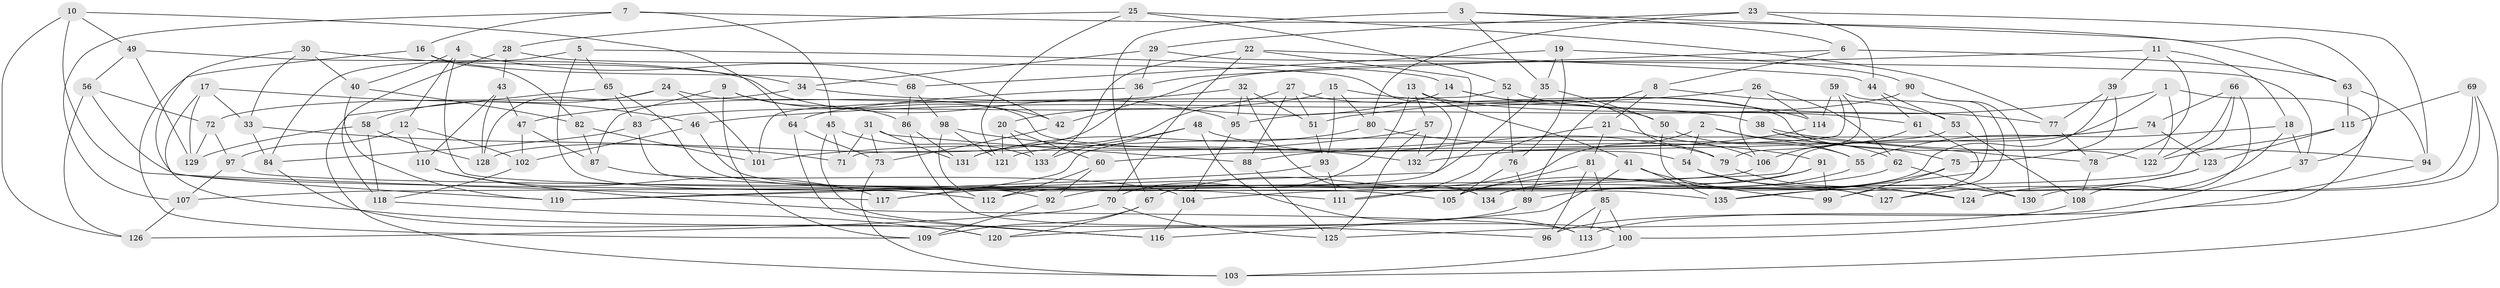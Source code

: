 // Generated by graph-tools (version 1.1) at 2025/26/03/09/25 03:26:56]
// undirected, 135 vertices, 270 edges
graph export_dot {
graph [start="1"]
  node [color=gray90,style=filled];
  1;
  2;
  3;
  4;
  5;
  6;
  7;
  8;
  9;
  10;
  11;
  12;
  13;
  14;
  15;
  16;
  17;
  18;
  19;
  20;
  21;
  22;
  23;
  24;
  25;
  26;
  27;
  28;
  29;
  30;
  31;
  32;
  33;
  34;
  35;
  36;
  37;
  38;
  39;
  40;
  41;
  42;
  43;
  44;
  45;
  46;
  47;
  48;
  49;
  50;
  51;
  52;
  53;
  54;
  55;
  56;
  57;
  58;
  59;
  60;
  61;
  62;
  63;
  64;
  65;
  66;
  67;
  68;
  69;
  70;
  71;
  72;
  73;
  74;
  75;
  76;
  77;
  78;
  79;
  80;
  81;
  82;
  83;
  84;
  85;
  86;
  87;
  88;
  89;
  90;
  91;
  92;
  93;
  94;
  95;
  96;
  97;
  98;
  99;
  100;
  101;
  102;
  103;
  104;
  105;
  106;
  107;
  108;
  109;
  110;
  111;
  112;
  113;
  114;
  115;
  116;
  117;
  118;
  119;
  120;
  121;
  122;
  123;
  124;
  125;
  126;
  127;
  128;
  129;
  130;
  131;
  132;
  133;
  134;
  135;
  1 -- 122;
  1 -- 51;
  1 -- 107;
  1 -- 100;
  2 -- 67;
  2 -- 62;
  2 -- 55;
  2 -- 54;
  3 -- 63;
  3 -- 6;
  3 -- 35;
  3 -- 67;
  4 -- 42;
  4 -- 40;
  4 -- 12;
  4 -- 135;
  5 -- 92;
  5 -- 14;
  5 -- 65;
  5 -- 84;
  6 -- 63;
  6 -- 8;
  6 -- 36;
  7 -- 45;
  7 -- 37;
  7 -- 107;
  7 -- 16;
  8 -- 21;
  8 -- 53;
  8 -- 89;
  9 -- 87;
  9 -- 109;
  9 -- 86;
  9 -- 42;
  10 -- 64;
  10 -- 117;
  10 -- 126;
  10 -- 49;
  11 -- 42;
  11 -- 39;
  11 -- 78;
  11 -- 18;
  12 -- 110;
  12 -- 97;
  12 -- 102;
  13 -- 70;
  13 -- 57;
  13 -- 41;
  13 -- 61;
  14 -- 79;
  14 -- 50;
  14 -- 20;
  15 -- 93;
  15 -- 114;
  15 -- 83;
  15 -- 80;
  16 -- 82;
  16 -- 109;
  16 -- 68;
  17 -- 96;
  17 -- 33;
  17 -- 46;
  17 -- 129;
  18 -- 55;
  18 -- 124;
  18 -- 37;
  19 -- 90;
  19 -- 76;
  19 -- 35;
  19 -- 68;
  20 -- 133;
  20 -- 60;
  20 -- 121;
  21 -- 81;
  21 -- 111;
  21 -- 106;
  22 -- 44;
  22 -- 92;
  22 -- 133;
  22 -- 70;
  23 -- 80;
  23 -- 94;
  23 -- 44;
  23 -- 29;
  24 -- 128;
  24 -- 58;
  24 -- 101;
  24 -- 54;
  25 -- 121;
  25 -- 28;
  25 -- 52;
  25 -- 77;
  26 -- 46;
  26 -- 114;
  26 -- 106;
  26 -- 62;
  27 -- 51;
  27 -- 88;
  27 -- 122;
  27 -- 131;
  28 -- 132;
  28 -- 43;
  28 -- 118;
  29 -- 36;
  29 -- 34;
  29 -- 37;
  30 -- 34;
  30 -- 33;
  30 -- 119;
  30 -- 40;
  31 -- 88;
  31 -- 73;
  31 -- 71;
  31 -- 131;
  32 -- 51;
  32 -- 47;
  32 -- 134;
  32 -- 95;
  33 -- 84;
  33 -- 71;
  34 -- 72;
  34 -- 38;
  35 -- 119;
  35 -- 50;
  36 -- 64;
  36 -- 128;
  37 -- 96;
  38 -- 94;
  38 -- 75;
  38 -- 78;
  39 -- 77;
  39 -- 75;
  39 -- 134;
  40 -- 119;
  40 -- 82;
  41 -- 99;
  41 -- 135;
  41 -- 116;
  42 -- 73;
  43 -- 110;
  43 -- 128;
  43 -- 47;
  44 -- 53;
  44 -- 61;
  45 -- 71;
  45 -- 116;
  45 -- 133;
  46 -- 102;
  46 -- 134;
  47 -- 102;
  47 -- 87;
  48 -- 113;
  48 -- 133;
  48 -- 117;
  48 -- 79;
  49 -- 56;
  49 -- 95;
  49 -- 129;
  50 -- 55;
  50 -- 127;
  51 -- 93;
  52 -- 101;
  52 -- 77;
  52 -- 76;
  53 -- 60;
  53 -- 108;
  54 -- 130;
  54 -- 127;
  55 -- 105;
  56 -- 112;
  56 -- 126;
  56 -- 72;
  57 -- 101;
  57 -- 132;
  57 -- 125;
  58 -- 128;
  58 -- 129;
  58 -- 118;
  59 -- 135;
  59 -- 71;
  59 -- 79;
  59 -- 114;
  60 -- 112;
  60 -- 92;
  61 -- 127;
  61 -- 106;
  62 -- 111;
  62 -- 130;
  63 -- 94;
  63 -- 115;
  64 -- 116;
  64 -- 73;
  65 -- 103;
  65 -- 83;
  65 -- 105;
  66 -- 122;
  66 -- 104;
  66 -- 108;
  66 -- 74;
  67 -- 109;
  67 -- 120;
  68 -- 86;
  68 -- 98;
  69 -- 103;
  69 -- 115;
  69 -- 130;
  69 -- 124;
  70 -- 126;
  70 -- 125;
  72 -- 97;
  72 -- 129;
  73 -- 103;
  74 -- 123;
  74 -- 88;
  74 -- 121;
  75 -- 99;
  75 -- 89;
  76 -- 105;
  76 -- 89;
  77 -- 78;
  78 -- 108;
  79 -- 124;
  80 -- 91;
  80 -- 131;
  81 -- 85;
  81 -- 96;
  81 -- 105;
  82 -- 101;
  82 -- 87;
  83 -- 84;
  83 -- 111;
  84 -- 120;
  85 -- 100;
  85 -- 96;
  85 -- 113;
  86 -- 131;
  86 -- 100;
  87 -- 104;
  88 -- 125;
  89 -- 120;
  90 -- 130;
  90 -- 99;
  90 -- 95;
  91 -- 99;
  91 -- 134;
  91 -- 112;
  92 -- 109;
  93 -- 119;
  93 -- 111;
  94 -- 113;
  95 -- 104;
  97 -- 107;
  97 -- 124;
  98 -- 112;
  98 -- 121;
  98 -- 132;
  100 -- 103;
  102 -- 118;
  104 -- 116;
  106 -- 117;
  107 -- 126;
  108 -- 125;
  110 -- 117;
  110 -- 113;
  114 -- 132;
  115 -- 123;
  115 -- 122;
  118 -- 120;
  123 -- 127;
  123 -- 135;
}
